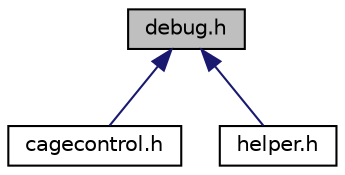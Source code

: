 digraph "debug.h"
{
  edge [fontname="Helvetica",fontsize="10",labelfontname="Helvetica",labelfontsize="10"];
  node [fontname="Helvetica",fontsize="10",shape=record];
  Node3 [label="debug.h",height=0.2,width=0.4,color="black", fillcolor="grey75", style="filled", fontcolor="black"];
  Node3 -> Node4 [dir="back",color="midnightblue",fontsize="10",style="solid"];
  Node4 [label="cagecontrol.h",height=0.2,width=0.4,color="black", fillcolor="white", style="filled",URL="$cagecontrol_8h_source.xhtml"];
  Node3 -> Node5 [dir="back",color="midnightblue",fontsize="10",style="solid"];
  Node5 [label="helper.h",height=0.2,width=0.4,color="black", fillcolor="white", style="filled",URL="$helper_8h.xhtml"];
}
